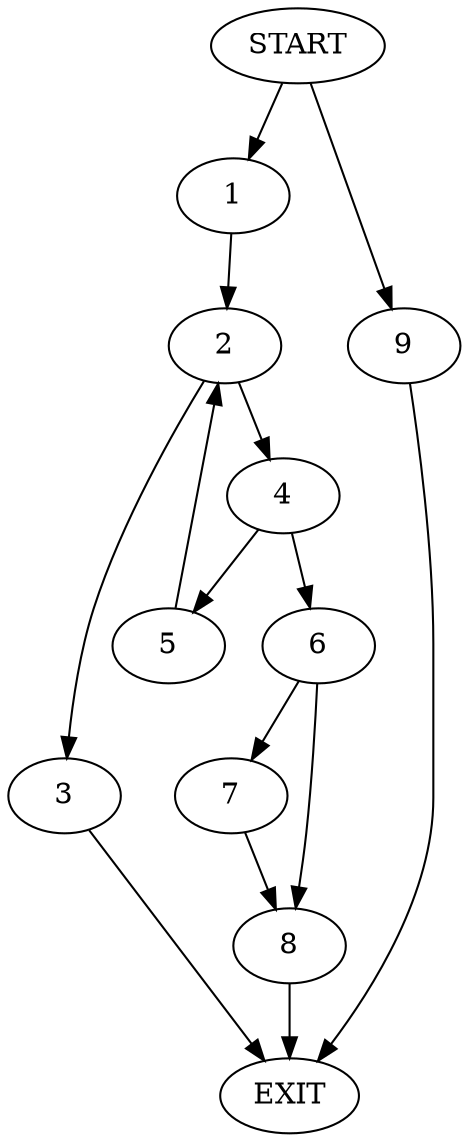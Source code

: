 digraph {
0 [label="START"]
10 [label="EXIT"]
0 -> 1
1 -> 2
2 -> 3
2 -> 4
4 -> 5
4 -> 6
3 -> 10
5 -> 2
6 -> 7
6 -> 8
8 -> 10
7 -> 8
0 -> 9
9 -> 10
}
